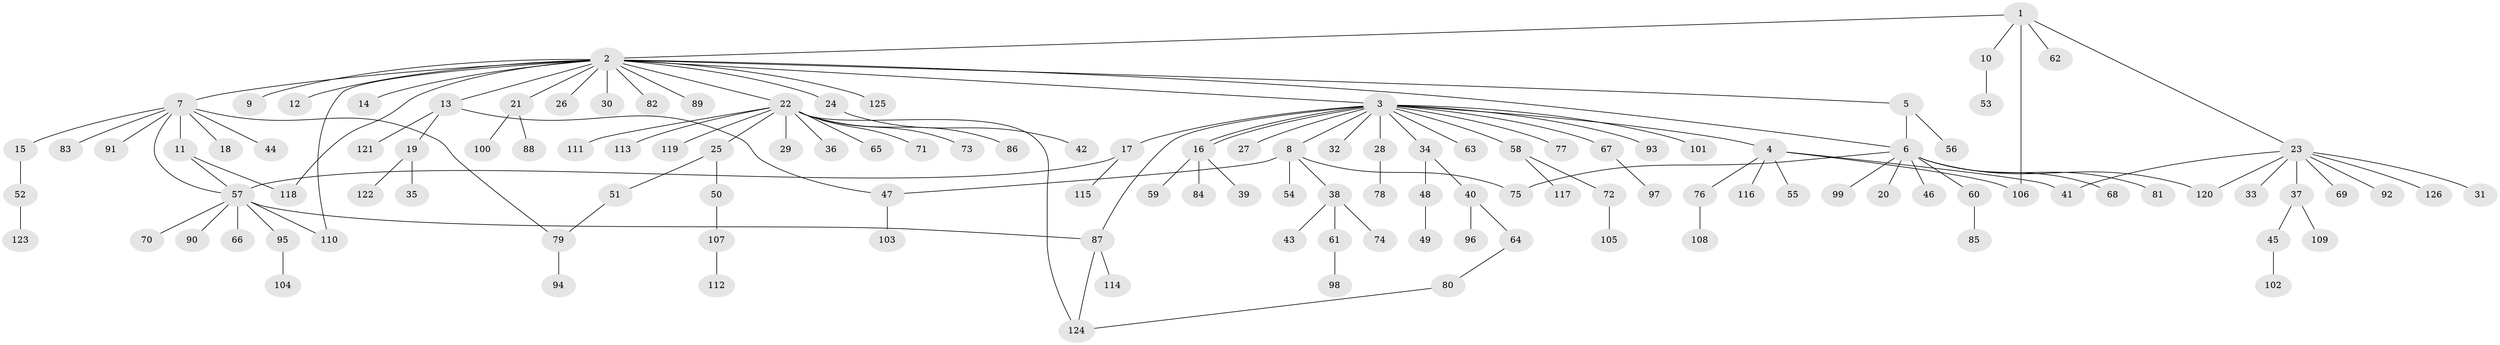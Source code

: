 // coarse degree distribution, {1: 0.5882352941176471, 16: 0.0196078431372549, 2: 0.17647058823529413, 6: 0.058823529411764705, 4: 0.0392156862745098, 7: 0.0196078431372549, 13: 0.0196078431372549, 3: 0.058823529411764705, 9: 0.0196078431372549}
// Generated by graph-tools (version 1.1) at 2025/36/03/04/25 23:36:42]
// undirected, 126 vertices, 140 edges
graph export_dot {
  node [color=gray90,style=filled];
  1;
  2;
  3;
  4;
  5;
  6;
  7;
  8;
  9;
  10;
  11;
  12;
  13;
  14;
  15;
  16;
  17;
  18;
  19;
  20;
  21;
  22;
  23;
  24;
  25;
  26;
  27;
  28;
  29;
  30;
  31;
  32;
  33;
  34;
  35;
  36;
  37;
  38;
  39;
  40;
  41;
  42;
  43;
  44;
  45;
  46;
  47;
  48;
  49;
  50;
  51;
  52;
  53;
  54;
  55;
  56;
  57;
  58;
  59;
  60;
  61;
  62;
  63;
  64;
  65;
  66;
  67;
  68;
  69;
  70;
  71;
  72;
  73;
  74;
  75;
  76;
  77;
  78;
  79;
  80;
  81;
  82;
  83;
  84;
  85;
  86;
  87;
  88;
  89;
  90;
  91;
  92;
  93;
  94;
  95;
  96;
  97;
  98;
  99;
  100;
  101;
  102;
  103;
  104;
  105;
  106;
  107;
  108;
  109;
  110;
  111;
  112;
  113;
  114;
  115;
  116;
  117;
  118;
  119;
  120;
  121;
  122;
  123;
  124;
  125;
  126;
  1 -- 2;
  1 -- 10;
  1 -- 23;
  1 -- 62;
  1 -- 106;
  2 -- 3;
  2 -- 5;
  2 -- 6;
  2 -- 7;
  2 -- 9;
  2 -- 12;
  2 -- 13;
  2 -- 14;
  2 -- 21;
  2 -- 22;
  2 -- 24;
  2 -- 26;
  2 -- 30;
  2 -- 82;
  2 -- 89;
  2 -- 110;
  2 -- 118;
  2 -- 125;
  3 -- 4;
  3 -- 8;
  3 -- 16;
  3 -- 16;
  3 -- 17;
  3 -- 27;
  3 -- 28;
  3 -- 32;
  3 -- 34;
  3 -- 58;
  3 -- 63;
  3 -- 67;
  3 -- 77;
  3 -- 87;
  3 -- 93;
  3 -- 101;
  4 -- 41;
  4 -- 55;
  4 -- 76;
  4 -- 106;
  4 -- 116;
  5 -- 6;
  5 -- 56;
  6 -- 20;
  6 -- 46;
  6 -- 60;
  6 -- 68;
  6 -- 75;
  6 -- 81;
  6 -- 99;
  6 -- 120;
  7 -- 11;
  7 -- 15;
  7 -- 18;
  7 -- 44;
  7 -- 57;
  7 -- 79;
  7 -- 83;
  7 -- 91;
  8 -- 38;
  8 -- 47;
  8 -- 54;
  8 -- 75;
  10 -- 53;
  11 -- 57;
  11 -- 118;
  13 -- 19;
  13 -- 47;
  13 -- 121;
  15 -- 52;
  16 -- 39;
  16 -- 59;
  16 -- 84;
  17 -- 57;
  17 -- 115;
  19 -- 35;
  19 -- 122;
  21 -- 88;
  21 -- 100;
  22 -- 25;
  22 -- 29;
  22 -- 36;
  22 -- 65;
  22 -- 71;
  22 -- 73;
  22 -- 86;
  22 -- 111;
  22 -- 113;
  22 -- 119;
  22 -- 124;
  23 -- 31;
  23 -- 33;
  23 -- 37;
  23 -- 41;
  23 -- 69;
  23 -- 92;
  23 -- 120;
  23 -- 126;
  24 -- 42;
  25 -- 50;
  25 -- 51;
  28 -- 78;
  34 -- 40;
  34 -- 48;
  37 -- 45;
  37 -- 109;
  38 -- 43;
  38 -- 61;
  38 -- 74;
  40 -- 64;
  40 -- 96;
  45 -- 102;
  47 -- 103;
  48 -- 49;
  50 -- 107;
  51 -- 79;
  52 -- 123;
  57 -- 66;
  57 -- 70;
  57 -- 87;
  57 -- 90;
  57 -- 95;
  57 -- 110;
  58 -- 72;
  58 -- 117;
  60 -- 85;
  61 -- 98;
  64 -- 80;
  67 -- 97;
  72 -- 105;
  76 -- 108;
  79 -- 94;
  80 -- 124;
  87 -- 114;
  87 -- 124;
  95 -- 104;
  107 -- 112;
}
